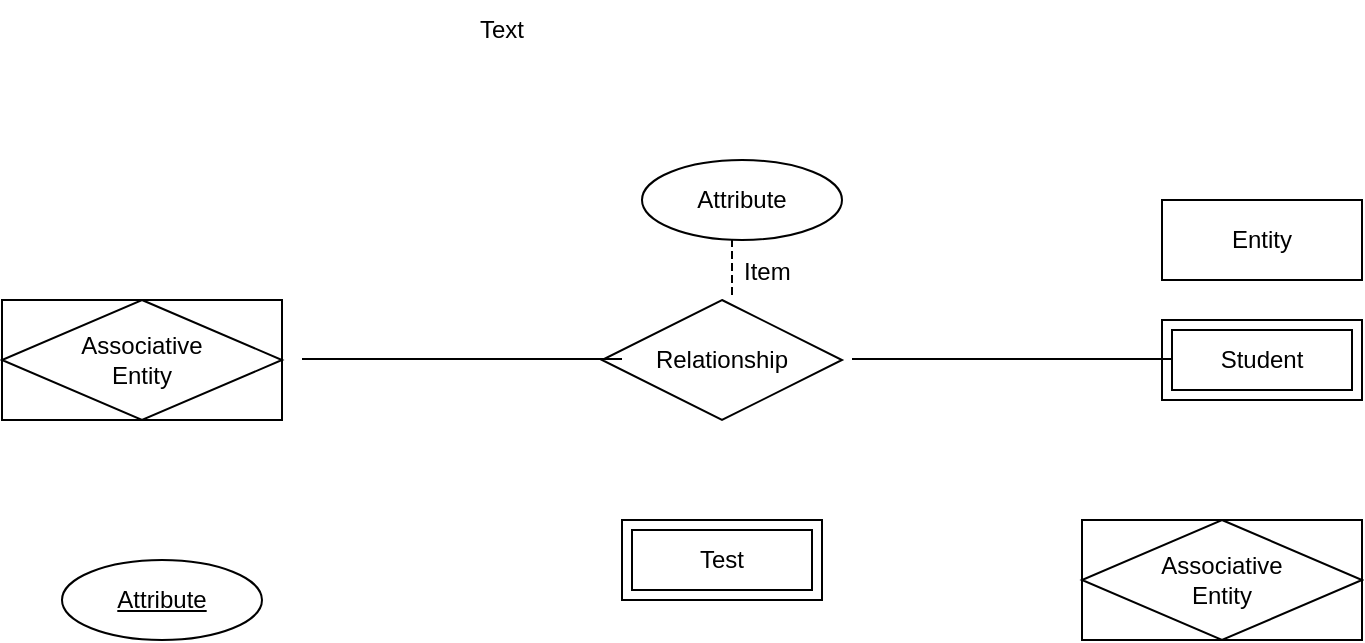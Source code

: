 <mxfile version="26.0.16">
  <diagram name="Page-1" id="F5SA_aD-caG8qw3fpfvS">
    <mxGraphModel dx="1368" dy="895" grid="1" gridSize="10" guides="1" tooltips="1" connect="1" arrows="1" fold="1" page="1" pageScale="1" pageWidth="850" pageHeight="1100" math="0" shadow="0">
      <root>
        <mxCell id="0" />
        <mxCell id="1" parent="0" />
        <mxCell id="mnyaQNbpoUEduisdXc9t-2" value="Attribute" style="ellipse;whiteSpace=wrap;html=1;align=center;" parent="1" vertex="1">
          <mxGeometry x="410" y="160" width="100" height="40" as="geometry" />
        </mxCell>
        <mxCell id="mnyaQNbpoUEduisdXc9t-3" value="Student" style="shape=ext;margin=3;double=1;whiteSpace=wrap;html=1;align=center;" parent="1" vertex="1">
          <mxGeometry x="670" y="240" width="100" height="40" as="geometry" />
        </mxCell>
        <mxCell id="mnyaQNbpoUEduisdXc9t-4" value="Associative&#xa;Entity" style="shape=associativeEntity;whiteSpace=wrap;html=1;align=center;" parent="1" vertex="1">
          <mxGeometry x="90" y="230" width="140" height="60" as="geometry" />
        </mxCell>
        <mxCell id="mnyaQNbpoUEduisdXc9t-5" value="Relationship" style="shape=rhombus;perimeter=rhombusPerimeter;whiteSpace=wrap;html=1;align=center;" parent="1" vertex="1">
          <mxGeometry x="390" y="230" width="120" height="60" as="geometry" />
        </mxCell>
        <mxCell id="mnyaQNbpoUEduisdXc9t-7" value="" style="endArrow=none;html=1;rounded=0;" parent="1" edge="1">
          <mxGeometry relative="1" as="geometry">
            <mxPoint x="515" y="259.5" as="sourcePoint" />
            <mxPoint x="675" y="259.5" as="targetPoint" />
          </mxGeometry>
        </mxCell>
        <mxCell id="mnyaQNbpoUEduisdXc9t-8" value="" style="endArrow=none;html=1;rounded=0;" parent="1" edge="1">
          <mxGeometry relative="1" as="geometry">
            <mxPoint x="240" y="259.5" as="sourcePoint" />
            <mxPoint x="400" y="259.5" as="targetPoint" />
          </mxGeometry>
        </mxCell>
        <mxCell id="mnyaQNbpoUEduisdXc9t-9" value="Item" style="shape=partialRectangle;fillColor=none;align=left;verticalAlign=middle;strokeColor=none;spacingLeft=34;rotatable=0;points=[[0,0.5],[1,0.5]];portConstraint=eastwest;dropTarget=0;" parent="1" vertex="1">
          <mxGeometry x="425" y="200" width="90" height="30" as="geometry" />
        </mxCell>
        <mxCell id="mnyaQNbpoUEduisdXc9t-10" value="" style="shape=partialRectangle;top=0;left=0;bottom=0;fillColor=none;stokeWidth=1;dashed=1;align=left;verticalAlign=middle;spacingLeft=4;spacingRight=4;overflow=hidden;rotatable=0;points=[];portConstraint=eastwest;part=1;" parent="mnyaQNbpoUEduisdXc9t-9" vertex="1" connectable="0">
          <mxGeometry width="30" height="30" as="geometry" />
        </mxCell>
        <mxCell id="fOJXh8IEStyFwYTp10zG-2" value="Test" style="shape=ext;margin=3;double=1;whiteSpace=wrap;html=1;align=center;" vertex="1" parent="1">
          <mxGeometry x="400" y="340" width="100" height="40" as="geometry" />
        </mxCell>
        <mxCell id="fOJXh8IEStyFwYTp10zG-3" value="Attribute" style="ellipse;whiteSpace=wrap;html=1;align=center;fontStyle=4;" vertex="1" parent="1">
          <mxGeometry x="120" y="360" width="100" height="40" as="geometry" />
        </mxCell>
        <mxCell id="fOJXh8IEStyFwYTp10zG-4" value="Associative&#xa;Entity" style="shape=associativeEntity;whiteSpace=wrap;html=1;align=center;" vertex="1" parent="1">
          <mxGeometry x="630" y="340" width="140" height="60" as="geometry" />
        </mxCell>
        <mxCell id="fOJXh8IEStyFwYTp10zG-5" value="Entity" style="whiteSpace=wrap;html=1;align=center;" vertex="1" parent="1">
          <mxGeometry x="670" y="180" width="100" height="40" as="geometry" />
        </mxCell>
        <mxCell id="fOJXh8IEStyFwYTp10zG-7" value="Text" style="text;html=1;align=center;verticalAlign=middle;whiteSpace=wrap;rounded=0;" vertex="1" parent="1">
          <mxGeometry x="310" y="80" width="60" height="30" as="geometry" />
        </mxCell>
      </root>
    </mxGraphModel>
  </diagram>
</mxfile>

